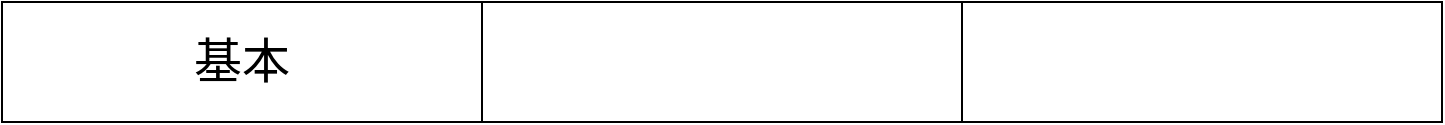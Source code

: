 <mxfile version="24.2.5" type="github">
  <diagram name="ページ1" id="YnHl80-WtwmInPjXQaNg">
    <mxGraphModel dx="1238" dy="706" grid="1" gridSize="15" guides="1" tooltips="1" connect="1" arrows="1" fold="1" page="1" pageScale="1" pageWidth="827" pageHeight="1169" math="0" shadow="0">
      <root>
        <mxCell id="0" />
        <mxCell id="1" parent="0" />
        <mxCell id="4_PoGOJIfJJpWZUn4m2V-1" value="" style="whiteSpace=wrap;html=1;" vertex="1" parent="1">
          <mxGeometry x="300" y="180" width="240" height="60" as="geometry" />
        </mxCell>
        <mxCell id="4_PoGOJIfJJpWZUn4m2V-2" value="" style="whiteSpace=wrap;html=1;" vertex="1" parent="1">
          <mxGeometry x="540" y="180" width="240" height="60" as="geometry" />
        </mxCell>
        <mxCell id="4_PoGOJIfJJpWZUn4m2V-3" value="&lt;font style=&quot;font-size: 24px;&quot; face=&quot;Helvetica&quot;&gt;基本&lt;/font&gt;" style="whiteSpace=wrap;html=1;movable=1;resizable=1;rotatable=1;deletable=1;editable=1;locked=0;connectable=1;" vertex="1" parent="1">
          <mxGeometry x="60" y="180" width="240" height="60" as="geometry" />
        </mxCell>
      </root>
    </mxGraphModel>
  </diagram>
</mxfile>
